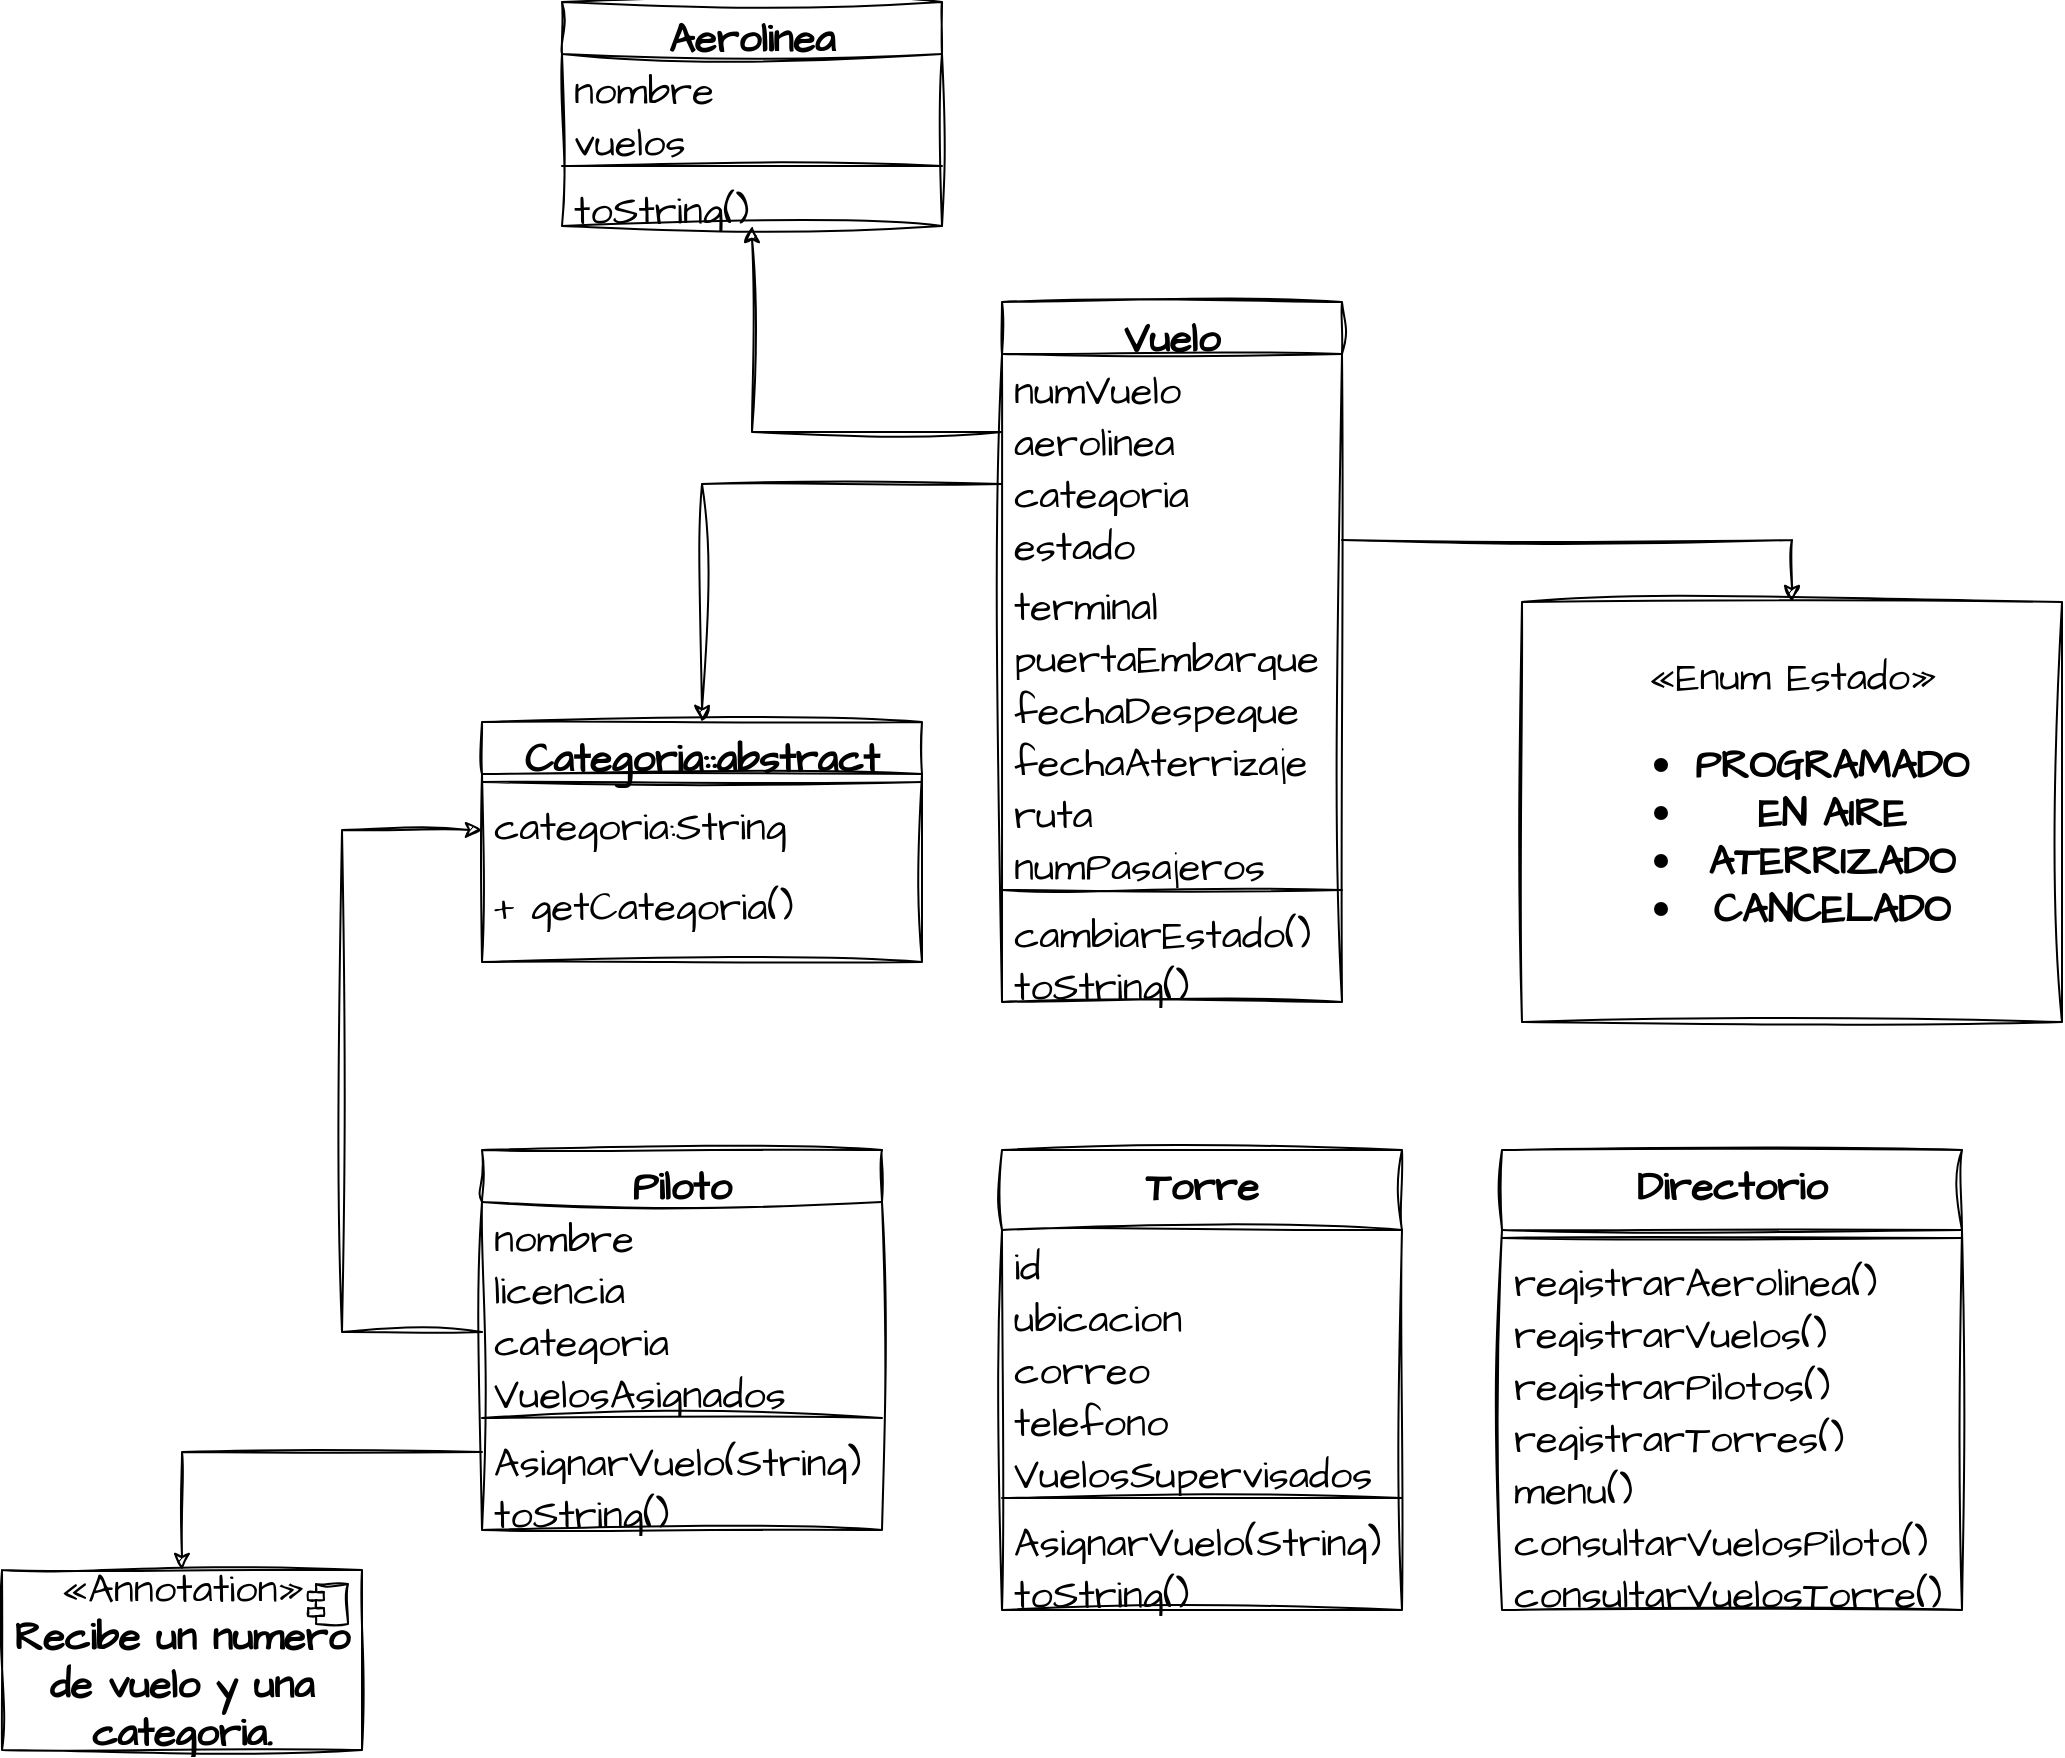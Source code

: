 <mxfile version="21.5.0" type="device">
  <diagram name="Page-1" id="ixjYn5h9MtpqsWKltJX0">
    <mxGraphModel dx="1705" dy="843" grid="1" gridSize="10" guides="1" tooltips="1" connect="1" arrows="1" fold="1" page="1" pageScale="1" pageWidth="850" pageHeight="1100" math="0" shadow="0">
      <root>
        <mxCell id="0" />
        <mxCell id="1" parent="0" />
        <mxCell id="8RERi5W1WfsNkvchZM8U-1" value="Vuelo" style="swimlane;fontStyle=1;align=center;verticalAlign=top;childLayout=stackLayout;horizontal=1;startSize=26;horizontalStack=0;resizeParent=1;resizeParentMax=0;resizeLast=0;collapsible=1;marginBottom=0;whiteSpace=wrap;html=1;sketch=1;hachureGap=4;jiggle=2;curveFitting=1;fontFamily=Architects Daughter;fontSource=https%3A%2F%2Ffonts.googleapis.com%2Fcss%3Ffamily%3DArchitects%2BDaughter;fontSize=20;" parent="1" vertex="1">
          <mxGeometry x="270" y="340" width="170" height="350" as="geometry" />
        </mxCell>
        <mxCell id="8RERi5W1WfsNkvchZM8U-2" value="numVuelo" style="text;strokeColor=none;fillColor=none;align=left;verticalAlign=top;spacingLeft=4;spacingRight=4;overflow=hidden;rotatable=0;points=[[0,0.5],[1,0.5]];portConstraint=eastwest;whiteSpace=wrap;html=1;fontSize=20;fontFamily=Architects Daughter;" parent="8RERi5W1WfsNkvchZM8U-1" vertex="1">
          <mxGeometry y="26" width="170" height="26" as="geometry" />
        </mxCell>
        <mxCell id="wdxqX5WtsfWRglQ3vRWm-2" value="aerolinea" style="text;strokeColor=none;fillColor=none;align=left;verticalAlign=top;spacingLeft=4;spacingRight=4;overflow=hidden;rotatable=0;points=[[0,0.5],[1,0.5]];portConstraint=eastwest;whiteSpace=wrap;html=1;fontSize=20;fontFamily=Architects Daughter;" parent="8RERi5W1WfsNkvchZM8U-1" vertex="1">
          <mxGeometry y="52" width="170" height="26" as="geometry" />
        </mxCell>
        <mxCell id="wdxqX5WtsfWRglQ3vRWm-3" value="categoria" style="text;strokeColor=none;fillColor=none;align=left;verticalAlign=top;spacingLeft=4;spacingRight=4;overflow=hidden;rotatable=0;points=[[0,0.5],[1,0.5]];portConstraint=eastwest;whiteSpace=wrap;html=1;fontSize=20;fontFamily=Architects Daughter;" parent="8RERi5W1WfsNkvchZM8U-1" vertex="1">
          <mxGeometry y="78" width="170" height="26" as="geometry" />
        </mxCell>
        <mxCell id="8RERi5W1WfsNkvchZM8U-35" value="estado" style="text;strokeColor=none;fillColor=none;align=left;verticalAlign=top;spacingLeft=4;spacingRight=4;overflow=hidden;rotatable=0;points=[[0,0.5],[1,0.5]];portConstraint=eastwest;whiteSpace=wrap;html=1;fontSize=20;fontFamily=Architects Daughter;" parent="8RERi5W1WfsNkvchZM8U-1" vertex="1">
          <mxGeometry y="104" width="170" height="30" as="geometry" />
        </mxCell>
        <mxCell id="8RERi5W1WfsNkvchZM8U-36" value="terminal" style="text;strokeColor=none;fillColor=none;align=left;verticalAlign=top;spacingLeft=4;spacingRight=4;overflow=hidden;rotatable=0;points=[[0,0.5],[1,0.5]];portConstraint=eastwest;whiteSpace=wrap;html=1;fontSize=20;fontFamily=Architects Daughter;" parent="8RERi5W1WfsNkvchZM8U-1" vertex="1">
          <mxGeometry y="134" width="170" height="26" as="geometry" />
        </mxCell>
        <mxCell id="8RERi5W1WfsNkvchZM8U-37" value="puertaEmbarque" style="text;strokeColor=none;fillColor=none;align=left;verticalAlign=top;spacingLeft=4;spacingRight=4;overflow=hidden;rotatable=0;points=[[0,0.5],[1,0.5]];portConstraint=eastwest;whiteSpace=wrap;html=1;fontSize=20;fontFamily=Architects Daughter;" parent="8RERi5W1WfsNkvchZM8U-1" vertex="1">
          <mxGeometry y="160" width="170" height="26" as="geometry" />
        </mxCell>
        <mxCell id="8RERi5W1WfsNkvchZM8U-38" value="fechaDespegue" style="text;strokeColor=none;fillColor=none;align=left;verticalAlign=top;spacingLeft=4;spacingRight=4;overflow=hidden;rotatable=0;points=[[0,0.5],[1,0.5]];portConstraint=eastwest;whiteSpace=wrap;html=1;fontSize=20;fontFamily=Architects Daughter;" parent="8RERi5W1WfsNkvchZM8U-1" vertex="1">
          <mxGeometry y="186" width="170" height="26" as="geometry" />
        </mxCell>
        <mxCell id="8RERi5W1WfsNkvchZM8U-39" value="fechaAterrizaje" style="text;strokeColor=none;fillColor=none;align=left;verticalAlign=top;spacingLeft=4;spacingRight=4;overflow=hidden;rotatable=0;points=[[0,0.5],[1,0.5]];portConstraint=eastwest;whiteSpace=wrap;html=1;fontSize=20;fontFamily=Architects Daughter;" parent="8RERi5W1WfsNkvchZM8U-1" vertex="1">
          <mxGeometry y="212" width="170" height="26" as="geometry" />
        </mxCell>
        <mxCell id="wdxqX5WtsfWRglQ3vRWm-4" value="ruta" style="text;strokeColor=none;fillColor=none;align=left;verticalAlign=top;spacingLeft=4;spacingRight=4;overflow=hidden;rotatable=0;points=[[0,0.5],[1,0.5]];portConstraint=eastwest;whiteSpace=wrap;html=1;fontSize=20;fontFamily=Architects Daughter;" parent="8RERi5W1WfsNkvchZM8U-1" vertex="1">
          <mxGeometry y="238" width="170" height="26" as="geometry" />
        </mxCell>
        <mxCell id="wdxqX5WtsfWRglQ3vRWm-5" value="numPasajeros" style="text;strokeColor=none;fillColor=none;align=left;verticalAlign=top;spacingLeft=4;spacingRight=4;overflow=hidden;rotatable=0;points=[[0,0.5],[1,0.5]];portConstraint=eastwest;whiteSpace=wrap;html=1;fontSize=20;fontFamily=Architects Daughter;" parent="8RERi5W1WfsNkvchZM8U-1" vertex="1">
          <mxGeometry y="264" width="170" height="26" as="geometry" />
        </mxCell>
        <mxCell id="8RERi5W1WfsNkvchZM8U-3" value="" style="line;strokeWidth=1;fillColor=none;align=left;verticalAlign=middle;spacingTop=-1;spacingLeft=3;spacingRight=3;rotatable=0;labelPosition=right;points=[];portConstraint=eastwest;strokeColor=inherit;sketch=1;hachureGap=4;jiggle=2;curveFitting=1;fontFamily=Architects Daughter;fontSource=https%3A%2F%2Ffonts.googleapis.com%2Fcss%3Ffamily%3DArchitects%2BDaughter;fontSize=20;" parent="8RERi5W1WfsNkvchZM8U-1" vertex="1">
          <mxGeometry y="290" width="170" height="8" as="geometry" />
        </mxCell>
        <mxCell id="8RERi5W1WfsNkvchZM8U-4" value="cambiarEstado()" style="text;strokeColor=none;fillColor=none;align=left;verticalAlign=top;spacingLeft=4;spacingRight=4;overflow=hidden;rotatable=0;points=[[0,0.5],[1,0.5]];portConstraint=eastwest;whiteSpace=wrap;html=1;fontSize=20;fontFamily=Architects Daughter;" parent="8RERi5W1WfsNkvchZM8U-1" vertex="1">
          <mxGeometry y="298" width="170" height="26" as="geometry" />
        </mxCell>
        <mxCell id="wdxqX5WtsfWRglQ3vRWm-6" value="toString()" style="text;strokeColor=none;fillColor=none;align=left;verticalAlign=top;spacingLeft=4;spacingRight=4;overflow=hidden;rotatable=0;points=[[0,0.5],[1,0.5]];portConstraint=eastwest;whiteSpace=wrap;html=1;fontSize=20;fontFamily=Architects Daughter;" parent="8RERi5W1WfsNkvchZM8U-1" vertex="1">
          <mxGeometry y="324" width="170" height="26" as="geometry" />
        </mxCell>
        <mxCell id="8RERi5W1WfsNkvchZM8U-5" value="Torre" style="swimlane;fontStyle=1;align=center;verticalAlign=top;childLayout=stackLayout;horizontal=1;startSize=40;horizontalStack=0;resizeParent=1;resizeParentMax=0;resizeLast=0;collapsible=1;marginBottom=0;whiteSpace=wrap;html=1;sketch=1;hachureGap=4;jiggle=2;curveFitting=1;fontFamily=Architects Daughter;fontSource=https%3A%2F%2Ffonts.googleapis.com%2Fcss%3Ffamily%3DArchitects%2BDaughter;fontSize=20;" parent="1" vertex="1">
          <mxGeometry x="270" y="764" width="200" height="230" as="geometry" />
        </mxCell>
        <mxCell id="8RERi5W1WfsNkvchZM8U-42" value="id" style="text;strokeColor=none;fillColor=none;align=left;verticalAlign=top;spacingLeft=4;spacingRight=4;overflow=hidden;rotatable=0;points=[[0,0.5],[1,0.5]];portConstraint=eastwest;whiteSpace=wrap;html=1;fontSize=20;fontFamily=Architects Daughter;" parent="8RERi5W1WfsNkvchZM8U-5" vertex="1">
          <mxGeometry y="40" width="200" height="26" as="geometry" />
        </mxCell>
        <mxCell id="8RERi5W1WfsNkvchZM8U-20" value="ubicacion" style="text;strokeColor=none;fillColor=none;align=left;verticalAlign=top;spacingLeft=4;spacingRight=4;overflow=hidden;rotatable=0;points=[[0,0.5],[1,0.5]];portConstraint=eastwest;whiteSpace=wrap;html=1;fontSize=20;fontFamily=Architects Daughter;" parent="8RERi5W1WfsNkvchZM8U-5" vertex="1">
          <mxGeometry y="66" width="200" height="26" as="geometry" />
        </mxCell>
        <mxCell id="wdxqX5WtsfWRglQ3vRWm-16" value="correo" style="text;strokeColor=none;fillColor=none;align=left;verticalAlign=top;spacingLeft=4;spacingRight=4;overflow=hidden;rotatable=0;points=[[0,0.5],[1,0.5]];portConstraint=eastwest;whiteSpace=wrap;html=1;fontSize=20;fontFamily=Architects Daughter;" parent="8RERi5W1WfsNkvchZM8U-5" vertex="1">
          <mxGeometry y="92" width="200" height="26" as="geometry" />
        </mxCell>
        <mxCell id="8RERi5W1WfsNkvchZM8U-22" value="telefono" style="text;strokeColor=none;fillColor=none;align=left;verticalAlign=top;spacingLeft=4;spacingRight=4;overflow=hidden;rotatable=0;points=[[0,0.5],[1,0.5]];portConstraint=eastwest;whiteSpace=wrap;html=1;fontSize=20;fontFamily=Architects Daughter;" parent="8RERi5W1WfsNkvchZM8U-5" vertex="1">
          <mxGeometry y="118" width="200" height="26" as="geometry" />
        </mxCell>
        <mxCell id="8RERi5W1WfsNkvchZM8U-21" value="VuelosSupervisados" style="text;strokeColor=none;fillColor=none;align=left;verticalAlign=top;spacingLeft=4;spacingRight=4;overflow=hidden;rotatable=0;points=[[0,0.5],[1,0.5]];portConstraint=eastwest;whiteSpace=wrap;html=1;fontSize=20;fontFamily=Architects Daughter;" parent="8RERi5W1WfsNkvchZM8U-5" vertex="1">
          <mxGeometry y="144" width="200" height="26" as="geometry" />
        </mxCell>
        <mxCell id="8RERi5W1WfsNkvchZM8U-7" value="" style="line;strokeWidth=1;fillColor=none;align=left;verticalAlign=middle;spacingTop=-1;spacingLeft=3;spacingRight=3;rotatable=0;labelPosition=right;points=[];portConstraint=eastwest;strokeColor=inherit;sketch=1;hachureGap=4;jiggle=2;curveFitting=1;fontFamily=Architects Daughter;fontSource=https%3A%2F%2Ffonts.googleapis.com%2Fcss%3Ffamily%3DArchitects%2BDaughter;fontSize=20;" parent="8RERi5W1WfsNkvchZM8U-5" vertex="1">
          <mxGeometry y="170" width="200" height="8" as="geometry" />
        </mxCell>
        <mxCell id="nmK0B-ubJ_QQc9r6E3ok-25" value="AsignarVuelo(String)" style="text;strokeColor=none;fillColor=none;align=left;verticalAlign=top;spacingLeft=4;spacingRight=4;overflow=hidden;rotatable=0;points=[[0,0.5],[1,0.5]];portConstraint=eastwest;whiteSpace=wrap;html=1;fontSize=20;fontFamily=Architects Daughter;" vertex="1" parent="8RERi5W1WfsNkvchZM8U-5">
          <mxGeometry y="178" width="200" height="26" as="geometry" />
        </mxCell>
        <mxCell id="8RERi5W1WfsNkvchZM8U-8" value="toString()" style="text;strokeColor=none;fillColor=none;align=left;verticalAlign=top;spacingLeft=4;spacingRight=4;overflow=hidden;rotatable=0;points=[[0,0.5],[1,0.5]];portConstraint=eastwest;whiteSpace=wrap;html=1;fontSize=20;fontFamily=Architects Daughter;" parent="8RERi5W1WfsNkvchZM8U-5" vertex="1">
          <mxGeometry y="204" width="200" height="26" as="geometry" />
        </mxCell>
        <mxCell id="8RERi5W1WfsNkvchZM8U-9" value="Piloto" style="swimlane;fontStyle=1;align=center;verticalAlign=top;childLayout=stackLayout;horizontal=1;startSize=26;horizontalStack=0;resizeParent=1;resizeParentMax=0;resizeLast=0;collapsible=1;marginBottom=0;whiteSpace=wrap;html=1;sketch=1;hachureGap=4;jiggle=2;curveFitting=1;fontFamily=Architects Daughter;fontSource=https%3A%2F%2Ffonts.googleapis.com%2Fcss%3Ffamily%3DArchitects%2BDaughter;fontSize=20;" parent="1" vertex="1">
          <mxGeometry x="10" y="764" width="200" height="190" as="geometry" />
        </mxCell>
        <mxCell id="8RERi5W1WfsNkvchZM8U-10" value="nombre" style="text;strokeColor=none;fillColor=none;align=left;verticalAlign=top;spacingLeft=4;spacingRight=4;overflow=hidden;rotatable=0;points=[[0,0.5],[1,0.5]];portConstraint=eastwest;whiteSpace=wrap;html=1;fontSize=20;fontFamily=Architects Daughter;" parent="8RERi5W1WfsNkvchZM8U-9" vertex="1">
          <mxGeometry y="26" width="200" height="26" as="geometry" />
        </mxCell>
        <mxCell id="wdxqX5WtsfWRglQ3vRWm-14" value="licencia" style="text;strokeColor=none;fillColor=none;align=left;verticalAlign=top;spacingLeft=4;spacingRight=4;overflow=hidden;rotatable=0;points=[[0,0.5],[1,0.5]];portConstraint=eastwest;whiteSpace=wrap;html=1;fontSize=20;fontFamily=Architects Daughter;" parent="8RERi5W1WfsNkvchZM8U-9" vertex="1">
          <mxGeometry y="52" width="200" height="26" as="geometry" />
        </mxCell>
        <mxCell id="nmK0B-ubJ_QQc9r6E3ok-3" value="categoria" style="text;strokeColor=none;fillColor=none;align=left;verticalAlign=top;spacingLeft=4;spacingRight=4;overflow=hidden;rotatable=0;points=[[0,0.5],[1,0.5]];portConstraint=eastwest;whiteSpace=wrap;html=1;fontSize=20;fontFamily=Architects Daughter;" vertex="1" parent="8RERi5W1WfsNkvchZM8U-9">
          <mxGeometry y="78" width="200" height="26" as="geometry" />
        </mxCell>
        <mxCell id="wdxqX5WtsfWRglQ3vRWm-15" value="VuelosAsignados" style="text;strokeColor=none;fillColor=none;align=left;verticalAlign=top;spacingLeft=4;spacingRight=4;overflow=hidden;rotatable=0;points=[[0,0.5],[1,0.5]];portConstraint=eastwest;whiteSpace=wrap;html=1;fontSize=20;fontFamily=Architects Daughter;" parent="8RERi5W1WfsNkvchZM8U-9" vertex="1">
          <mxGeometry y="104" width="200" height="26" as="geometry" />
        </mxCell>
        <mxCell id="8RERi5W1WfsNkvchZM8U-11" value="" style="line;strokeWidth=1;fillColor=none;align=left;verticalAlign=middle;spacingTop=-1;spacingLeft=3;spacingRight=3;rotatable=0;labelPosition=right;points=[];portConstraint=eastwest;strokeColor=inherit;sketch=1;hachureGap=4;jiggle=2;curveFitting=1;fontFamily=Architects Daughter;fontSource=https%3A%2F%2Ffonts.googleapis.com%2Fcss%3Ffamily%3DArchitects%2BDaughter;fontSize=20;" parent="8RERi5W1WfsNkvchZM8U-9" vertex="1">
          <mxGeometry y="130" width="200" height="8" as="geometry" />
        </mxCell>
        <mxCell id="8RERi5W1WfsNkvchZM8U-12" value="AsignarVuelo(String)" style="text;strokeColor=none;fillColor=none;align=left;verticalAlign=top;spacingLeft=4;spacingRight=4;overflow=hidden;rotatable=0;points=[[0,0.5],[1,0.5]];portConstraint=eastwest;whiteSpace=wrap;html=1;fontSize=20;fontFamily=Architects Daughter;" parent="8RERi5W1WfsNkvchZM8U-9" vertex="1">
          <mxGeometry y="138" width="200" height="26" as="geometry" />
        </mxCell>
        <mxCell id="nmK0B-ubJ_QQc9r6E3ok-14" value="toString()" style="text;strokeColor=none;fillColor=none;align=left;verticalAlign=top;spacingLeft=4;spacingRight=4;overflow=hidden;rotatable=0;points=[[0,0.5],[1,0.5]];portConstraint=eastwest;whiteSpace=wrap;html=1;fontSize=20;fontFamily=Architects Daughter;" vertex="1" parent="8RERi5W1WfsNkvchZM8U-9">
          <mxGeometry y="164" width="200" height="26" as="geometry" />
        </mxCell>
        <mxCell id="8RERi5W1WfsNkvchZM8U-13" value="Aerolinea" style="swimlane;fontStyle=1;align=center;verticalAlign=top;childLayout=stackLayout;horizontal=1;startSize=26;horizontalStack=0;resizeParent=1;resizeParentMax=0;resizeLast=0;collapsible=1;marginBottom=0;whiteSpace=wrap;html=1;sketch=1;hachureGap=4;jiggle=2;curveFitting=1;fontFamily=Architects Daughter;fontSource=https%3A%2F%2Ffonts.googleapis.com%2Fcss%3Ffamily%3DArchitects%2BDaughter;fontSize=20;" parent="1" vertex="1">
          <mxGeometry x="50" y="190" width="190" height="112" as="geometry" />
        </mxCell>
        <mxCell id="8RERi5W1WfsNkvchZM8U-14" value="nombre&lt;br&gt;" style="text;strokeColor=none;fillColor=none;align=left;verticalAlign=top;spacingLeft=4;spacingRight=4;overflow=hidden;rotatable=0;points=[[0,0.5],[1,0.5]];portConstraint=eastwest;whiteSpace=wrap;html=1;fontSize=20;fontFamily=Architects Daughter;" parent="8RERi5W1WfsNkvchZM8U-13" vertex="1">
          <mxGeometry y="26" width="190" height="26" as="geometry" />
        </mxCell>
        <mxCell id="wdxqX5WtsfWRglQ3vRWm-1" value="vuelos" style="text;strokeColor=none;fillColor=none;align=left;verticalAlign=top;spacingLeft=4;spacingRight=4;overflow=hidden;rotatable=0;points=[[0,0.5],[1,0.5]];portConstraint=eastwest;whiteSpace=wrap;html=1;fontSize=20;fontFamily=Architects Daughter;" parent="8RERi5W1WfsNkvchZM8U-13" vertex="1">
          <mxGeometry y="52" width="190" height="26" as="geometry" />
        </mxCell>
        <mxCell id="8RERi5W1WfsNkvchZM8U-15" value="" style="line;strokeWidth=1;fillColor=none;align=left;verticalAlign=middle;spacingTop=-1;spacingLeft=3;spacingRight=3;rotatable=0;labelPosition=right;points=[];portConstraint=eastwest;strokeColor=inherit;sketch=1;hachureGap=4;jiggle=2;curveFitting=1;fontFamily=Architects Daughter;fontSource=https%3A%2F%2Ffonts.googleapis.com%2Fcss%3Ffamily%3DArchitects%2BDaughter;fontSize=20;" parent="8RERi5W1WfsNkvchZM8U-13" vertex="1">
          <mxGeometry y="78" width="190" height="8" as="geometry" />
        </mxCell>
        <mxCell id="8RERi5W1WfsNkvchZM8U-16" value="toString()" style="text;strokeColor=none;fillColor=none;align=left;verticalAlign=top;spacingLeft=4;spacingRight=4;overflow=hidden;rotatable=0;points=[[0,0.5],[1,0.5]];portConstraint=eastwest;whiteSpace=wrap;html=1;fontSize=20;fontFamily=Architects Daughter;" parent="8RERi5W1WfsNkvchZM8U-13" vertex="1">
          <mxGeometry y="86" width="190" height="26" as="geometry" />
        </mxCell>
        <mxCell id="wdxqX5WtsfWRglQ3vRWm-8" style="edgeStyle=orthogonalEdgeStyle;rounded=0;sketch=1;hachureGap=4;jiggle=2;curveFitting=1;orthogonalLoop=1;jettySize=auto;html=1;fontFamily=Architects Daughter;fontSource=https%3A%2F%2Ffonts.googleapis.com%2Fcss%3Ffamily%3DArchitects%2BDaughter;fontSize=16;entryX=0.5;entryY=0;entryDx=0;entryDy=0;" parent="1" source="wdxqX5WtsfWRglQ3vRWm-3" target="nmK0B-ubJ_QQc9r6E3ok-6" edge="1">
          <mxGeometry relative="1" as="geometry">
            <mxPoint x="110.0" y="500" as="targetPoint" />
          </mxGeometry>
        </mxCell>
        <mxCell id="wdxqX5WtsfWRglQ3vRWm-12" value="«Enum Estado»&lt;br&gt;&lt;ul&gt;&lt;li&gt;&lt;b&gt;PROGRAMADO&lt;/b&gt;&lt;/li&gt;&lt;li&gt;&lt;b&gt;EN AIRE&lt;/b&gt;&lt;/li&gt;&lt;li&gt;&lt;b&gt;ATERRIZADO&lt;/b&gt;&lt;/li&gt;&lt;li&gt;&lt;b&gt;CANCELADO&lt;/b&gt;&lt;/li&gt;&lt;/ul&gt;" style="html=1;dropTarget=0;whiteSpace=wrap;sketch=1;hachureGap=4;jiggle=2;curveFitting=1;fontFamily=Architects Daughter;fontSource=https%3A%2F%2Ffonts.googleapis.com%2Fcss%3Ffamily%3DArchitects%2BDaughter;fontSize=20;" parent="1" vertex="1">
          <mxGeometry x="530" y="490" width="270" height="210" as="geometry" />
        </mxCell>
        <mxCell id="wdxqX5WtsfWRglQ3vRWm-11" style="edgeStyle=orthogonalEdgeStyle;rounded=0;sketch=1;hachureGap=4;jiggle=2;curveFitting=1;orthogonalLoop=1;jettySize=auto;html=1;fontFamily=Architects Daughter;fontSource=https%3A%2F%2Ffonts.googleapis.com%2Fcss%3Ffamily%3DArchitects%2BDaughter;fontSize=16;" parent="1" source="8RERi5W1WfsNkvchZM8U-35" target="wdxqX5WtsfWRglQ3vRWm-12" edge="1">
          <mxGeometry relative="1" as="geometry">
            <mxPoint x="560.0" y="490" as="targetPoint" />
          </mxGeometry>
        </mxCell>
        <mxCell id="wdxqX5WtsfWRglQ3vRWm-18" value="Directorio" style="swimlane;fontStyle=1;align=center;verticalAlign=top;childLayout=stackLayout;horizontal=1;startSize=40;horizontalStack=0;resizeParent=1;resizeParentMax=0;resizeLast=0;collapsible=1;marginBottom=0;whiteSpace=wrap;html=1;sketch=1;hachureGap=4;jiggle=2;curveFitting=1;fontFamily=Architects Daughter;fontSource=https%3A%2F%2Ffonts.googleapis.com%2Fcss%3Ffamily%3DArchitects%2BDaughter;fontSize=20;" parent="1" vertex="1">
          <mxGeometry x="520" y="764" width="230" height="230" as="geometry" />
        </mxCell>
        <mxCell id="wdxqX5WtsfWRglQ3vRWm-24" value="" style="line;strokeWidth=1;fillColor=none;align=left;verticalAlign=middle;spacingTop=-1;spacingLeft=3;spacingRight=3;rotatable=0;labelPosition=right;points=[];portConstraint=eastwest;strokeColor=inherit;sketch=1;hachureGap=4;jiggle=2;curveFitting=1;fontFamily=Architects Daughter;fontSource=https%3A%2F%2Ffonts.googleapis.com%2Fcss%3Ffamily%3DArchitects%2BDaughter;fontSize=20;" parent="wdxqX5WtsfWRglQ3vRWm-18" vertex="1">
          <mxGeometry y="40" width="230" height="8" as="geometry" />
        </mxCell>
        <mxCell id="wdxqX5WtsfWRglQ3vRWm-25" value="registrarAerolinea()" style="text;strokeColor=none;fillColor=none;align=left;verticalAlign=top;spacingLeft=4;spacingRight=4;overflow=hidden;rotatable=0;points=[[0,0.5],[1,0.5]];portConstraint=eastwest;whiteSpace=wrap;html=1;fontSize=20;fontFamily=Architects Daughter;" parent="wdxqX5WtsfWRglQ3vRWm-18" vertex="1">
          <mxGeometry y="48" width="230" height="26" as="geometry" />
        </mxCell>
        <mxCell id="wdxqX5WtsfWRglQ3vRWm-26" value="registrarVuelos()" style="text;strokeColor=none;fillColor=none;align=left;verticalAlign=top;spacingLeft=4;spacingRight=4;overflow=hidden;rotatable=0;points=[[0,0.5],[1,0.5]];portConstraint=eastwest;whiteSpace=wrap;html=1;fontSize=20;fontFamily=Architects Daughter;" parent="wdxqX5WtsfWRglQ3vRWm-18" vertex="1">
          <mxGeometry y="74" width="230" height="26" as="geometry" />
        </mxCell>
        <mxCell id="wdxqX5WtsfWRglQ3vRWm-27" value="registrarPilotos()" style="text;strokeColor=none;fillColor=none;align=left;verticalAlign=top;spacingLeft=4;spacingRight=4;overflow=hidden;rotatable=0;points=[[0,0.5],[1,0.5]];portConstraint=eastwest;whiteSpace=wrap;html=1;fontSize=20;fontFamily=Architects Daughter;" parent="wdxqX5WtsfWRglQ3vRWm-18" vertex="1">
          <mxGeometry y="100" width="230" height="26" as="geometry" />
        </mxCell>
        <mxCell id="wdxqX5WtsfWRglQ3vRWm-28" value="registrarTorres()" style="text;strokeColor=none;fillColor=none;align=left;verticalAlign=top;spacingLeft=4;spacingRight=4;overflow=hidden;rotatable=0;points=[[0,0.5],[1,0.5]];portConstraint=eastwest;whiteSpace=wrap;html=1;fontSize=20;fontFamily=Architects Daughter;" parent="wdxqX5WtsfWRglQ3vRWm-18" vertex="1">
          <mxGeometry y="126" width="230" height="26" as="geometry" />
        </mxCell>
        <mxCell id="nmK0B-ubJ_QQc9r6E3ok-22" value="menu()" style="text;strokeColor=none;fillColor=none;align=left;verticalAlign=top;spacingLeft=4;spacingRight=4;overflow=hidden;rotatable=0;points=[[0,0.5],[1,0.5]];portConstraint=eastwest;whiteSpace=wrap;html=1;fontSize=20;fontFamily=Architects Daughter;" vertex="1" parent="wdxqX5WtsfWRglQ3vRWm-18">
          <mxGeometry y="152" width="230" height="26" as="geometry" />
        </mxCell>
        <mxCell id="nmK0B-ubJ_QQc9r6E3ok-23" value="consultarVuelosPiloto()" style="text;strokeColor=none;fillColor=none;align=left;verticalAlign=top;spacingLeft=4;spacingRight=4;overflow=hidden;rotatable=0;points=[[0,0.5],[1,0.5]];portConstraint=eastwest;whiteSpace=wrap;html=1;fontSize=20;fontFamily=Architects Daughter;" vertex="1" parent="wdxqX5WtsfWRglQ3vRWm-18">
          <mxGeometry y="178" width="230" height="26" as="geometry" />
        </mxCell>
        <mxCell id="nmK0B-ubJ_QQc9r6E3ok-24" value="consultarVuelosTorre()" style="text;strokeColor=none;fillColor=none;align=left;verticalAlign=top;spacingLeft=4;spacingRight=4;overflow=hidden;rotatable=0;points=[[0,0.5],[1,0.5]];portConstraint=eastwest;whiteSpace=wrap;html=1;fontSize=20;fontFamily=Architects Daughter;" vertex="1" parent="wdxqX5WtsfWRglQ3vRWm-18">
          <mxGeometry y="204" width="230" height="26" as="geometry" />
        </mxCell>
        <mxCell id="nmK0B-ubJ_QQc9r6E3ok-2" style="edgeStyle=orthogonalEdgeStyle;rounded=0;sketch=1;hachureGap=4;jiggle=2;curveFitting=1;orthogonalLoop=1;jettySize=auto;html=1;exitX=0;exitY=0.5;exitDx=0;exitDy=0;fontFamily=Architects Daughter;fontSource=https%3A%2F%2Ffonts.googleapis.com%2Fcss%3Ffamily%3DArchitects%2BDaughter;fontSize=16;" edge="1" parent="1" source="wdxqX5WtsfWRglQ3vRWm-2" target="8RERi5W1WfsNkvchZM8U-13">
          <mxGeometry relative="1" as="geometry" />
        </mxCell>
        <mxCell id="nmK0B-ubJ_QQc9r6E3ok-5" style="edgeStyle=orthogonalEdgeStyle;rounded=0;sketch=1;hachureGap=4;jiggle=2;curveFitting=1;orthogonalLoop=1;jettySize=auto;html=1;exitX=0;exitY=0.5;exitDx=0;exitDy=0;entryX=0;entryY=0.5;entryDx=0;entryDy=0;fontFamily=Architects Daughter;fontSource=https%3A%2F%2Ffonts.googleapis.com%2Fcss%3Ffamily%3DArchitects%2BDaughter;fontSize=16;" edge="1" parent="1" source="nmK0B-ubJ_QQc9r6E3ok-3" target="nmK0B-ubJ_QQc9r6E3ok-7">
          <mxGeometry relative="1" as="geometry">
            <mxPoint x="5.0" y="635" as="targetPoint" />
            <Array as="points">
              <mxPoint x="-60" y="855" />
              <mxPoint x="-60" y="604" />
            </Array>
          </mxGeometry>
        </mxCell>
        <mxCell id="nmK0B-ubJ_QQc9r6E3ok-6" value="Categoria::abstract" style="swimlane;fontStyle=1;align=center;verticalAlign=top;childLayout=stackLayout;horizontal=1;startSize=26;horizontalStack=0;resizeParent=1;resizeParentMax=0;resizeLast=0;collapsible=1;marginBottom=0;whiteSpace=wrap;html=1;sketch=1;hachureGap=4;jiggle=2;curveFitting=1;fontFamily=Architects Daughter;fontSource=https%3A%2F%2Ffonts.googleapis.com%2Fcss%3Ffamily%3DArchitects%2BDaughter;fontSize=20;" vertex="1" parent="1">
          <mxGeometry x="10" y="550" width="220" height="120" as="geometry" />
        </mxCell>
        <mxCell id="nmK0B-ubJ_QQc9r6E3ok-8" value="" style="line;strokeWidth=1;fillColor=none;align=left;verticalAlign=middle;spacingTop=-1;spacingLeft=3;spacingRight=3;rotatable=0;labelPosition=right;points=[];portConstraint=eastwest;strokeColor=inherit;sketch=1;hachureGap=4;jiggle=2;curveFitting=1;fontFamily=Architects Daughter;fontSource=https%3A%2F%2Ffonts.googleapis.com%2Fcss%3Ffamily%3DArchitects%2BDaughter;fontSize=20;" vertex="1" parent="nmK0B-ubJ_QQc9r6E3ok-6">
          <mxGeometry y="26" width="220" height="8" as="geometry" />
        </mxCell>
        <mxCell id="nmK0B-ubJ_QQc9r6E3ok-7" value="categoria:String" style="text;strokeColor=none;fillColor=none;align=left;verticalAlign=top;spacingLeft=4;spacingRight=4;overflow=hidden;rotatable=0;points=[[0,0.5],[1,0.5]];portConstraint=eastwest;whiteSpace=wrap;html=1;fontSize=20;fontFamily=Architects Daughter;" vertex="1" parent="nmK0B-ubJ_QQc9r6E3ok-6">
          <mxGeometry y="34" width="220" height="40" as="geometry" />
        </mxCell>
        <mxCell id="nmK0B-ubJ_QQc9r6E3ok-13" value="+ getCategoria()" style="text;strokeColor=none;fillColor=none;align=left;verticalAlign=top;spacingLeft=4;spacingRight=4;overflow=hidden;rotatable=0;points=[[0,0.5],[1,0.5]];portConstraint=eastwest;whiteSpace=wrap;html=1;fontSize=20;fontFamily=Architects Daughter;" vertex="1" parent="nmK0B-ubJ_QQc9r6E3ok-6">
          <mxGeometry y="74" width="220" height="46" as="geometry" />
        </mxCell>
        <mxCell id="nmK0B-ubJ_QQc9r6E3ok-16" value="«Annotation»&lt;br&gt;&lt;b&gt;Recibe un numero de vuelo y una categoria.&lt;/b&gt;" style="html=1;dropTarget=0;whiteSpace=wrap;sketch=1;hachureGap=4;jiggle=2;curveFitting=1;fontFamily=Architects Daughter;fontSource=https%3A%2F%2Ffonts.googleapis.com%2Fcss%3Ffamily%3DArchitects%2BDaughter;fontSize=20;" vertex="1" parent="1">
          <mxGeometry x="-230" y="974" width="180" height="90" as="geometry" />
        </mxCell>
        <mxCell id="nmK0B-ubJ_QQc9r6E3ok-17" value="" style="shape=module;jettyWidth=8;jettyHeight=4;sketch=1;hachureGap=4;jiggle=2;curveFitting=1;fontFamily=Architects Daughter;fontSource=https%3A%2F%2Ffonts.googleapis.com%2Fcss%3Ffamily%3DArchitects%2BDaughter;fontSize=20;" vertex="1" parent="nmK0B-ubJ_QQc9r6E3ok-16">
          <mxGeometry x="1" width="20" height="20" relative="1" as="geometry">
            <mxPoint x="-27" y="7" as="offset" />
          </mxGeometry>
        </mxCell>
        <mxCell id="nmK0B-ubJ_QQc9r6E3ok-15" style="edgeStyle=orthogonalEdgeStyle;rounded=0;sketch=1;hachureGap=4;jiggle=2;curveFitting=1;orthogonalLoop=1;jettySize=auto;html=1;fontFamily=Architects Daughter;fontSource=https%3A%2F%2Ffonts.googleapis.com%2Fcss%3Ffamily%3DArchitects%2BDaughter;fontSize=16;" edge="1" parent="1" source="8RERi5W1WfsNkvchZM8U-12" target="nmK0B-ubJ_QQc9r6E3ok-16">
          <mxGeometry relative="1" as="geometry">
            <mxPoint x="-60" y="959" as="targetPoint" />
          </mxGeometry>
        </mxCell>
      </root>
    </mxGraphModel>
  </diagram>
</mxfile>
